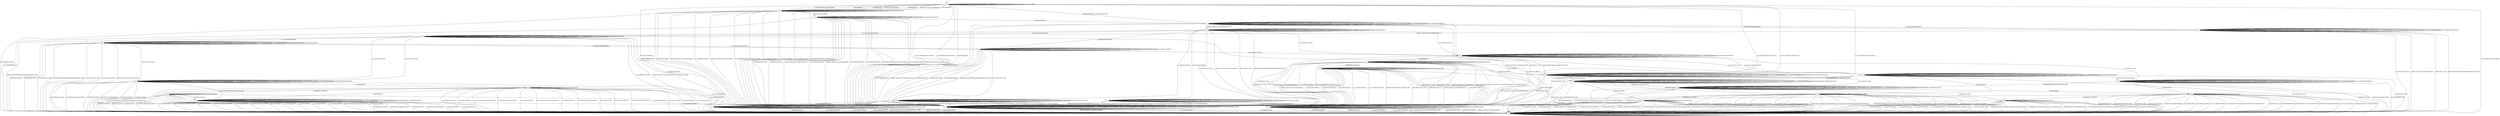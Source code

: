digraph G {
s0 [label="s0"];
s0 -> s2[label="DISCONNECT/KEXINIT"];
s0 -> s3[label="KEXINIT/KEXINIT"];
s0 -> s3[label="SERVICE_REQUEST_AUTH/KEXINIT"];
s0 -> s0[label="CH_WINDOW_ADJUST/CH_NONE"];
s0 -> s3[label="DEBUG/KEXINIT"];
s0 -> s2[label="UA_PK_OK/KEXINIT+DISCONNECT"];
s0 -> s3[label="SERVICE_REQUEST_CONN/KEXINIT"];
s0 -> s2[label="UA_NONE/KEXINIT+DISCONNECT"];
s0 -> s0[label="CH_EXTENDED_DATA/CH_NONE"];
s0 -> s2[label="NEWKEYS/KEXINIT"];
s0 -> s2[label="UA_PK_NOK/KEXINIT+DISCONNECT"];
s0 -> s4[label="CH_OPEN/KEXINIT+DISCONNECT"];
s0 -> s0[label="CH_CLOSE/CH_NONE"];
s0 -> s0[label="CH_REQUEST_PTY/CH_NONE"];
s0 -> s3[label="KEX30/KEXINIT"];
s0 -> s3[label="IGNORE/KEXINIT"];
s0 -> s0[label="CH_EOF/CH_NONE"];
s0 -> s0[label="CH_DATA/CH_NONE"];
s0 -> s3[label="UNIMPLEMENTED/KEXINIT"];
s0 -> s2[label="UA_PW_OK/KEXINIT+DISCONNECT"];
s0 -> s2[label="UA_PW_NOK/KEXINIT+DISCONNECT"];
s0 -> s1[label="REKEY/KEXINIT|KEX31+NEWKEYS|NO_RESP"];
s1 [label="s1"];
s1 -> s2[label="DISCONNECT/NO_CONN"];
s1 -> s1[label="KEXINIT/UNIMPLEMENTED"];
s1 -> s5[label="SERVICE_REQUEST_AUTH/SERVICE_ACCEPT"];
s1 -> s1[label="CH_WINDOW_ADJUST/CH_NONE"];
s1 -> s1[label="DEBUG/NO_RESP"];
s1 -> s1[label="UA_PK_OK/UNIMPLEMENTED"];
s1 -> s2[label="SERVICE_REQUEST_CONN/DISCONNECT"];
s1 -> s1[label="UA_NONE/UNIMPLEMENTED"];
s1 -> s1[label="CH_EXTENDED_DATA/CH_NONE"];
s1 -> s2[label="NEWKEYS/NO_CONN"];
s1 -> s1[label="UA_PK_NOK/UNIMPLEMENTED"];
s1 -> s6[label="CH_OPEN/UNIMPLEMENTED"];
s1 -> s1[label="CH_CLOSE/CH_NONE"];
s1 -> s1[label="CH_REQUEST_PTY/CH_NONE"];
s1 -> s1[label="KEX30/UNIMPLEMENTED"];
s1 -> s1[label="IGNORE/NO_RESP"];
s1 -> s1[label="CH_EOF/CH_NONE"];
s1 -> s1[label="CH_DATA/CH_NONE"];
s1 -> s1[label="UNIMPLEMENTED/NO_RESP"];
s1 -> s1[label="UA_PW_OK/UNIMPLEMENTED"];
s1 -> s1[label="UA_PW_NOK/UNIMPLEMENTED"];
s1 -> s2[label="REKEY/UNIMPLEMENTED|UNIMPLEMENTED|NO_CONN"];
s2 [label="s2"];
s2 -> s2[label="DISCONNECT/NO_CONN"];
s2 -> s2[label="KEXINIT/NO_CONN"];
s2 -> s2[label="SERVICE_REQUEST_AUTH/NO_CONN"];
s2 -> s2[label="CH_WINDOW_ADJUST/CH_NONE"];
s2 -> s2[label="DEBUG/NO_CONN"];
s2 -> s2[label="UA_PK_OK/NO_CONN"];
s2 -> s2[label="SERVICE_REQUEST_CONN/NO_CONN"];
s2 -> s2[label="UA_NONE/NO_CONN"];
s2 -> s2[label="CH_EXTENDED_DATA/CH_NONE"];
s2 -> s2[label="NEWKEYS/NO_CONN"];
s2 -> s2[label="UA_PK_NOK/NO_CONN"];
s2 -> s4[label="CH_OPEN/NO_CONN"];
s2 -> s2[label="CH_CLOSE/CH_NONE"];
s2 -> s2[label="CH_REQUEST_PTY/CH_NONE"];
s2 -> s2[label="KEX30/NO_CONN"];
s2 -> s2[label="IGNORE/NO_CONN"];
s2 -> s2[label="CH_EOF/CH_NONE"];
s2 -> s2[label="CH_DATA/CH_NONE"];
s2 -> s2[label="UNIMPLEMENTED/NO_CONN"];
s2 -> s2[label="UA_PW_OK/NO_CONN"];
s2 -> s2[label="UA_PW_NOK/NO_CONN"];
s2 -> s2[label="REKEY/NO_CONN|NO_CONN|NO_CONN"];
s3 [label="s3"];
s3 -> s2[label="DISCONNECT/NO_CONN"];
s3 -> s2[label="KEXINIT/DISCONNECT"];
s3 -> s2[label="SERVICE_REQUEST_AUTH/DISCONNECT"];
s3 -> s3[label="CH_WINDOW_ADJUST/CH_NONE"];
s3 -> s3[label="DEBUG/NO_RESP"];
s3 -> s2[label="UA_PK_OK/DISCONNECT"];
s3 -> s2[label="SERVICE_REQUEST_CONN/DISCONNECT"];
s3 -> s2[label="UA_NONE/DISCONNECT"];
s3 -> s3[label="CH_EXTENDED_DATA/CH_NONE"];
s3 -> s2[label="NEWKEYS/NO_CONN"];
s3 -> s2[label="UA_PK_NOK/DISCONNECT"];
s3 -> s4[label="CH_OPEN/DISCONNECT"];
s3 -> s3[label="CH_CLOSE/CH_NONE"];
s3 -> s3[label="CH_REQUEST_PTY/CH_NONE"];
s3 -> s7[label="KEX30/KEX31+NEWKEYS"];
s3 -> s3[label="IGNORE/NO_RESP"];
s3 -> s3[label="CH_EOF/CH_NONE"];
s3 -> s3[label="CH_DATA/CH_NONE"];
s3 -> s3[label="UNIMPLEMENTED/NO_RESP"];
s3 -> s2[label="UA_PW_OK/DISCONNECT"];
s3 -> s2[label="UA_PW_NOK/DISCONNECT"];
s3 -> s2[label="REKEY/DISCONNECT|NO_CONN|NO_CONN"];
s4 [label="s4"];
s4 -> s4[label="DISCONNECT/NO_CONN"];
s4 -> s4[label="KEXINIT/NO_CONN"];
s4 -> s4[label="SERVICE_REQUEST_AUTH/NO_CONN"];
s4 -> s4[label="CH_WINDOW_ADJUST/NO_CONN"];
s4 -> s4[label="DEBUG/NO_CONN"];
s4 -> s4[label="UA_PK_OK/NO_CONN"];
s4 -> s4[label="SERVICE_REQUEST_CONN/NO_CONN"];
s4 -> s4[label="UA_NONE/NO_CONN"];
s4 -> s4[label="CH_EXTENDED_DATA/NO_CONN"];
s4 -> s4[label="NEWKEYS/NO_CONN"];
s4 -> s4[label="UA_PK_NOK/NO_CONN"];
s4 -> s4[label="CH_OPEN/CH_MAX"];
s4 -> s2[label="CH_CLOSE/NO_CONN"];
s4 -> s4[label="CH_REQUEST_PTY/NO_CONN"];
s4 -> s4[label="KEX30/NO_CONN"];
s4 -> s4[label="IGNORE/NO_CONN"];
s4 -> s4[label="CH_EOF/NO_CONN"];
s4 -> s4[label="CH_DATA/NO_CONN"];
s4 -> s4[label="UNIMPLEMENTED/NO_CONN"];
s4 -> s4[label="UA_PW_OK/NO_CONN"];
s4 -> s4[label="UA_PW_NOK/NO_CONN"];
s4 -> s4[label="REKEY/NO_CONN|NO_CONN|NO_CONN"];
s5 [label="s5"];
s5 -> s2[label="DISCONNECT/NO_CONN"];
s5 -> s5[label="KEXINIT/UNIMPLEMENTED"];
s5 -> s5[label="SERVICE_REQUEST_AUTH/SERVICE_ACCEPT"];
s5 -> s5[label="CH_WINDOW_ADJUST/CH_NONE"];
s5 -> s5[label="DEBUG/NO_RESP"];
s5 -> s8[label="UA_PK_OK/UA_SUCCESS"];
s5 -> s2[label="SERVICE_REQUEST_CONN/DISCONNECT"];
s5 -> s10[label="UA_NONE/UA_FAILURE"];
s5 -> s5[label="CH_EXTENDED_DATA/CH_NONE"];
s5 -> s2[label="NEWKEYS/NO_CONN"];
s5 -> s11[label="UA_PK_NOK/UA_FAILURE"];
s5 -> s12[label="CH_OPEN/UNIMPLEMENTED"];
s5 -> s5[label="CH_CLOSE/CH_NONE"];
s5 -> s5[label="CH_REQUEST_PTY/CH_NONE"];
s5 -> s5[label="KEX30/UNIMPLEMENTED"];
s5 -> s5[label="IGNORE/NO_RESP"];
s5 -> s5[label="CH_EOF/CH_NONE"];
s5 -> s5[label="CH_DATA/CH_NONE"];
s5 -> s5[label="UNIMPLEMENTED/NO_RESP"];
s5 -> s8[label="UA_PW_OK/UA_SUCCESS"];
s5 -> s9[label="UA_PW_NOK/UA_FAILURE"];
s5 -> s2[label="REKEY/UNIMPLEMENTED|UNIMPLEMENTED|NO_CONN"];
s6 [label="s6"];
s6 -> s4[label="DISCONNECT/NO_CONN"];
s6 -> s6[label="KEXINIT/UNIMPLEMENTED"];
s6 -> s12[label="SERVICE_REQUEST_AUTH/SERVICE_ACCEPT"];
s6 -> s6[label="CH_WINDOW_ADJUST/UNIMPLEMENTED"];
s6 -> s6[label="DEBUG/NO_RESP"];
s6 -> s6[label="UA_PK_OK/UNIMPLEMENTED"];
s6 -> s4[label="SERVICE_REQUEST_CONN/DISCONNECT"];
s6 -> s6[label="UA_NONE/UNIMPLEMENTED"];
s6 -> s6[label="CH_EXTENDED_DATA/UNIMPLEMENTED"];
s6 -> s4[label="NEWKEYS/NO_CONN"];
s6 -> s6[label="UA_PK_NOK/UNIMPLEMENTED"];
s6 -> s6[label="CH_OPEN/CH_MAX"];
s6 -> s1[label="CH_CLOSE/UNIMPLEMENTED"];
s6 -> s6[label="CH_REQUEST_PTY/UNIMPLEMENTED"];
s6 -> s6[label="KEX30/UNIMPLEMENTED"];
s6 -> s6[label="IGNORE/NO_RESP"];
s6 -> s6[label="CH_EOF/UNIMPLEMENTED"];
s6 -> s6[label="CH_DATA/UNIMPLEMENTED"];
s6 -> s6[label="UNIMPLEMENTED/NO_RESP"];
s6 -> s6[label="UA_PW_OK/UNIMPLEMENTED"];
s6 -> s6[label="UA_PW_NOK/UNIMPLEMENTED"];
s6 -> s4[label="REKEY/UNIMPLEMENTED|UNIMPLEMENTED|NO_CONN"];
s7 [label="s7"];
s7 -> s2[label="DISCONNECT/NO_CONN"];
s7 -> s2[label="KEXINIT/DISCONNECT"];
s7 -> s2[label="SERVICE_REQUEST_AUTH/DISCONNECT"];
s7 -> s7[label="CH_WINDOW_ADJUST/CH_NONE"];
s7 -> s7[label="DEBUG/NO_RESP"];
s7 -> s2[label="UA_PK_OK/DISCONNECT"];
s7 -> s2[label="SERVICE_REQUEST_CONN/DISCONNECT"];
s7 -> s2[label="UA_NONE/DISCONNECT"];
s7 -> s7[label="CH_EXTENDED_DATA/CH_NONE"];
s7 -> s1[label="NEWKEYS/NO_RESP"];
s7 -> s2[label="UA_PK_NOK/DISCONNECT"];
s7 -> s4[label="CH_OPEN/DISCONNECT"];
s7 -> s7[label="CH_CLOSE/CH_NONE"];
s7 -> s7[label="CH_REQUEST_PTY/CH_NONE"];
s7 -> s2[label="KEX30/DISCONNECT"];
s7 -> s7[label="IGNORE/NO_RESP"];
s7 -> s7[label="CH_EOF/CH_NONE"];
s7 -> s7[label="CH_DATA/CH_NONE"];
s7 -> s7[label="UNIMPLEMENTED/NO_RESP"];
s7 -> s2[label="UA_PW_OK/DISCONNECT"];
s7 -> s2[label="UA_PW_NOK/DISCONNECT"];
s7 -> s2[label="REKEY/DISCONNECT|NO_CONN|NO_CONN"];
s8 [label="s8"];
s8 -> s2[label="DISCONNECT/NO_CONN"];
s8 -> s13[label="KEXINIT/KEXINIT"];
s8 -> s8[label="SERVICE_REQUEST_AUTH/UNIMPLEMENTED"];
s8 -> s8[label="CH_WINDOW_ADJUST/CH_NONE"];
s8 -> s8[label="DEBUG/NO_RESP"];
s8 -> s8[label="UA_PK_OK/UNIMPLEMENTED"];
s8 -> s8[label="SERVICE_REQUEST_CONN/UNIMPLEMENTED"];
s8 -> s8[label="UA_NONE/UNIMPLEMENTED"];
s8 -> s8[label="CH_EXTENDED_DATA/CH_NONE"];
s8 -> s2[label="NEWKEYS/NO_CONN"];
s8 -> s8[label="UA_PK_NOK/UNIMPLEMENTED"];
s8 -> s15[label="CH_OPEN/CH_OPEN_SUCCESS"];
s8 -> s8[label="CH_CLOSE/CH_NONE"];
s8 -> s8[label="CH_REQUEST_PTY/CH_NONE"];
s8 -> s8[label="KEX30/UNIMPLEMENTED"];
s8 -> s8[label="IGNORE/NO_RESP"];
s8 -> s8[label="CH_EOF/CH_NONE"];
s8 -> s8[label="CH_DATA/CH_NONE"];
s8 -> s8[label="UNIMPLEMENTED/NO_RESP"];
s8 -> s8[label="UA_PW_OK/UNIMPLEMENTED"];
s8 -> s8[label="UA_PW_NOK/UNIMPLEMENTED"];
s8 -> s14[label="REKEY/KEXINIT|KEX31+NEWKEYS|NO_RESP"];
s9 [label="s9"];
s9 -> s2[label="DISCONNECT/NO_CONN"];
s9 -> s9[label="KEXINIT/UNIMPLEMENTED"];
s9 -> s9[label="SERVICE_REQUEST_AUTH/SERVICE_ACCEPT"];
s9 -> s9[label="CH_WINDOW_ADJUST/CH_NONE"];
s9 -> s9[label="DEBUG/NO_RESP"];
s9 -> s2[label="UA_PK_OK/DISCONNECT"];
s9 -> s2[label="SERVICE_REQUEST_CONN/DISCONNECT"];
s9 -> s2[label="UA_NONE/DISCONNECT"];
s9 -> s9[label="CH_EXTENDED_DATA/CH_NONE"];
s9 -> s2[label="NEWKEYS/NO_CONN"];
s9 -> s2[label="UA_PK_NOK/DISCONNECT"];
s9 -> s16[label="CH_OPEN/UNIMPLEMENTED"];
s9 -> s9[label="CH_CLOSE/CH_NONE"];
s9 -> s9[label="CH_REQUEST_PTY/CH_NONE"];
s9 -> s9[label="KEX30/UNIMPLEMENTED"];
s9 -> s9[label="IGNORE/NO_RESP"];
s9 -> s9[label="CH_EOF/CH_NONE"];
s9 -> s9[label="CH_DATA/CH_NONE"];
s9 -> s9[label="UNIMPLEMENTED/NO_RESP"];
s9 -> s8[label="UA_PW_OK/UA_SUCCESS"];
s9 -> s9[label="UA_PW_NOK/UA_FAILURE"];
s9 -> s2[label="REKEY/UNIMPLEMENTED|UNIMPLEMENTED|NO_CONN"];
s10 [label="s10"];
s10 -> s2[label="DISCONNECT/NO_CONN"];
s10 -> s10[label="KEXINIT/UNIMPLEMENTED"];
s10 -> s10[label="SERVICE_REQUEST_AUTH/SERVICE_ACCEPT"];
s10 -> s10[label="CH_WINDOW_ADJUST/CH_NONE"];
s10 -> s10[label="DEBUG/NO_RESP"];
s10 -> s2[label="UA_PK_OK/DISCONNECT"];
s10 -> s2[label="SERVICE_REQUEST_CONN/DISCONNECT"];
s10 -> s10[label="UA_NONE/UA_FAILURE"];
s10 -> s10[label="CH_EXTENDED_DATA/CH_NONE"];
s10 -> s2[label="NEWKEYS/NO_CONN"];
s10 -> s2[label="UA_PK_NOK/DISCONNECT"];
s10 -> s17[label="CH_OPEN/UNIMPLEMENTED"];
s10 -> s10[label="CH_CLOSE/CH_NONE"];
s10 -> s10[label="CH_REQUEST_PTY/CH_NONE"];
s10 -> s10[label="KEX30/UNIMPLEMENTED"];
s10 -> s10[label="IGNORE/NO_RESP"];
s10 -> s10[label="CH_EOF/CH_NONE"];
s10 -> s10[label="CH_DATA/CH_NONE"];
s10 -> s10[label="UNIMPLEMENTED/NO_RESP"];
s10 -> s2[label="UA_PW_OK/DISCONNECT"];
s10 -> s2[label="UA_PW_NOK/DISCONNECT"];
s10 -> s2[label="REKEY/UNIMPLEMENTED|UNIMPLEMENTED|NO_CONN"];
s11 [label="s11"];
s11 -> s2[label="DISCONNECT/NO_CONN"];
s11 -> s11[label="KEXINIT/UNIMPLEMENTED"];
s11 -> s11[label="SERVICE_REQUEST_AUTH/SERVICE_ACCEPT"];
s11 -> s11[label="CH_WINDOW_ADJUST/CH_NONE"];
s11 -> s11[label="DEBUG/NO_RESP"];
s11 -> s2[label="UA_PK_OK/DISCONNECT"];
s11 -> s2[label="SERVICE_REQUEST_CONN/DISCONNECT"];
s11 -> s2[label="UA_NONE/DISCONNECT"];
s11 -> s11[label="CH_EXTENDED_DATA/CH_NONE"];
s11 -> s2[label="NEWKEYS/NO_CONN"];
s11 -> s11[label="UA_PK_NOK/UA_FAILURE"];
s11 -> s18[label="CH_OPEN/UNIMPLEMENTED"];
s11 -> s11[label="CH_CLOSE/CH_NONE"];
s11 -> s11[label="CH_REQUEST_PTY/CH_NONE"];
s11 -> s11[label="KEX30/UNIMPLEMENTED"];
s11 -> s11[label="IGNORE/NO_RESP"];
s11 -> s11[label="CH_EOF/CH_NONE"];
s11 -> s11[label="CH_DATA/CH_NONE"];
s11 -> s11[label="UNIMPLEMENTED/NO_RESP"];
s11 -> s2[label="UA_PW_OK/DISCONNECT"];
s11 -> s2[label="UA_PW_NOK/DISCONNECT"];
s11 -> s2[label="REKEY/UNIMPLEMENTED|UNIMPLEMENTED|NO_CONN"];
s12 [label="s12"];
s12 -> s4[label="DISCONNECT/NO_CONN"];
s12 -> s12[label="KEXINIT/UNIMPLEMENTED"];
s12 -> s12[label="SERVICE_REQUEST_AUTH/SERVICE_ACCEPT"];
s12 -> s12[label="CH_WINDOW_ADJUST/UNIMPLEMENTED"];
s12 -> s12[label="DEBUG/NO_RESP"];
s12 -> s19[label="UA_PK_OK/UA_SUCCESS"];
s12 -> s4[label="SERVICE_REQUEST_CONN/DISCONNECT"];
s12 -> s17[label="UA_NONE/UA_FAILURE"];
s12 -> s12[label="CH_EXTENDED_DATA/UNIMPLEMENTED"];
s12 -> s4[label="NEWKEYS/NO_CONN"];
s12 -> s18[label="UA_PK_NOK/UA_FAILURE"];
s12 -> s12[label="CH_OPEN/CH_MAX"];
s12 -> s5[label="CH_CLOSE/UNIMPLEMENTED"];
s12 -> s12[label="CH_REQUEST_PTY/UNIMPLEMENTED"];
s12 -> s12[label="KEX30/UNIMPLEMENTED"];
s12 -> s12[label="IGNORE/NO_RESP"];
s12 -> s12[label="CH_EOF/UNIMPLEMENTED"];
s12 -> s12[label="CH_DATA/UNIMPLEMENTED"];
s12 -> s12[label="UNIMPLEMENTED/NO_RESP"];
s12 -> s19[label="UA_PW_OK/UA_SUCCESS"];
s12 -> s16[label="UA_PW_NOK/UA_FAILURE"];
s12 -> s4[label="REKEY/UNIMPLEMENTED|UNIMPLEMENTED|NO_CONN"];
s13 [label="s13"];
s13 -> s2[label="DISCONNECT/NO_CONN"];
s13 -> s2[label="KEXINIT/DISCONNECT"];
s13 -> s2[label="SERVICE_REQUEST_AUTH/DISCONNECT"];
s13 -> s13[label="CH_WINDOW_ADJUST/CH_NONE"];
s13 -> s13[label="DEBUG/NO_RESP"];
s13 -> s2[label="UA_PK_OK/DISCONNECT"];
s13 -> s2[label="SERVICE_REQUEST_CONN/DISCONNECT"];
s13 -> s2[label="UA_NONE/DISCONNECT"];
s13 -> s13[label="CH_EXTENDED_DATA/CH_NONE"];
s13 -> s2[label="NEWKEYS/NO_CONN"];
s13 -> s2[label="UA_PK_NOK/DISCONNECT"];
s13 -> s4[label="CH_OPEN/DISCONNECT"];
s13 -> s13[label="CH_CLOSE/CH_NONE"];
s13 -> s13[label="CH_REQUEST_PTY/CH_NONE"];
s13 -> s20[label="KEX30/KEX31+NEWKEYS"];
s13 -> s13[label="IGNORE/NO_RESP"];
s13 -> s13[label="CH_EOF/CH_NONE"];
s13 -> s13[label="CH_DATA/CH_NONE"];
s13 -> s13[label="UNIMPLEMENTED/NO_RESP"];
s13 -> s2[label="UA_PW_OK/DISCONNECT"];
s13 -> s2[label="UA_PW_NOK/DISCONNECT"];
s13 -> s2[label="REKEY/DISCONNECT|NO_CONN|NO_CONN"];
s14 [label="s14"];
s14 -> s2[label="DISCONNECT/NO_CONN"];
s14 -> s13[label="KEXINIT/KEXINIT"];
s14 -> s14[label="SERVICE_REQUEST_AUTH/NO_RESP"];
s14 -> s14[label="CH_WINDOW_ADJUST/CH_NONE"];
s14 -> s14[label="DEBUG/NO_RESP"];
s14 -> s14[label="UA_PK_OK/UNIMPLEMENTED"];
s14 -> s14[label="SERVICE_REQUEST_CONN/NO_RESP"];
s14 -> s14[label="UA_NONE/UNIMPLEMENTED"];
s14 -> s14[label="CH_EXTENDED_DATA/CH_NONE"];
s14 -> s2[label="NEWKEYS/NO_CONN"];
s14 -> s14[label="UA_PK_NOK/UNIMPLEMENTED"];
s14 -> s21[label="CH_OPEN/CH_OPEN_SUCCESS"];
s14 -> s14[label="CH_CLOSE/CH_NONE"];
s14 -> s14[label="CH_REQUEST_PTY/CH_NONE"];
s14 -> s14[label="KEX30/NO_RESP"];
s14 -> s14[label="IGNORE/NO_RESP"];
s14 -> s14[label="CH_EOF/CH_NONE"];
s14 -> s14[label="CH_DATA/CH_NONE"];
s14 -> s14[label="UNIMPLEMENTED/NO_RESP"];
s14 -> s14[label="UA_PW_OK/UNIMPLEMENTED"];
s14 -> s14[label="UA_PW_NOK/UNIMPLEMENTED"];
s14 -> s14[label="REKEY/KEXINIT|KEX31+NEWKEYS|NO_RESP"];
s15 [label="s15"];
s15 -> s4[label="DISCONNECT/NO_CONN"];
s15 -> s22[label="KEXINIT/KEXINIT"];
s15 -> s15[label="SERVICE_REQUEST_AUTH/UNIMPLEMENTED"];
s15 -> s15[label="CH_WINDOW_ADJUST/NO_RESP"];
s15 -> s15[label="DEBUG/NO_RESP"];
s15 -> s15[label="UA_PK_OK/UNIMPLEMENTED"];
s15 -> s15[label="SERVICE_REQUEST_CONN/UNIMPLEMENTED"];
s15 -> s15[label="UA_NONE/UNIMPLEMENTED"];
s15 -> s15[label="CH_EXTENDED_DATA/NO_RESP"];
s15 -> s4[label="NEWKEYS/NO_CONN"];
s15 -> s15[label="UA_PK_NOK/UNIMPLEMENTED"];
s15 -> s15[label="CH_OPEN/CH_MAX"];
s15 -> s8[label="CH_CLOSE/CH_CLOSE";]
s15 -> s23[label="CH_REQUEST_PTY/CH_SUCCESS"];
s15 -> s15[label="KEX30/UNIMPLEMENTED"];
s15 -> s15[label="IGNORE/NO_RESP"];
s15 -> s15[label="CH_EOF/NO_RESP"];
s15 -> s15[label="CH_DATA/NO_RESP"];
s15 -> s15[label="UNIMPLEMENTED/NO_RESP"];
s15 -> s15[label="UA_PW_OK/UNIMPLEMENTED"];
s15 -> s15[label="UA_PW_NOK/UNIMPLEMENTED"];
s15 -> s21[label="REKEY/KEXINIT|KEX31+NEWKEYS|NO_RESP"];
s16 [label="s16"];
s16 -> s4[label="DISCONNECT/NO_CONN"];
s16 -> s16[label="KEXINIT/UNIMPLEMENTED"];
s16 -> s16[label="SERVICE_REQUEST_AUTH/SERVICE_ACCEPT"];
s16 -> s16[label="CH_WINDOW_ADJUST/UNIMPLEMENTED"];
s16 -> s16[label="DEBUG/NO_RESP"];
s16 -> s4[label="UA_PK_OK/DISCONNECT"];
s16 -> s4[label="SERVICE_REQUEST_CONN/DISCONNECT"];
s16 -> s4[label="UA_NONE/DISCONNECT"];
s16 -> s16[label="CH_EXTENDED_DATA/UNIMPLEMENTED"];
s16 -> s4[label="NEWKEYS/NO_CONN"];
s16 -> s4[label="UA_PK_NOK/DISCONNECT"];
s16 -> s16[label="CH_OPEN/CH_MAX"];
s16 -> s9[label="CH_CLOSE/UNIMPLEMENTED"];
s16 -> s16[label="CH_REQUEST_PTY/UNIMPLEMENTED"];
s16 -> s16[label="KEX30/UNIMPLEMENTED"];
s16 -> s16[label="IGNORE/NO_RESP"];
s16 -> s16[label="CH_EOF/UNIMPLEMENTED"];
s16 -> s16[label="CH_DATA/UNIMPLEMENTED"];
s16 -> s16[label="UNIMPLEMENTED/NO_RESP"];
s16 -> s19[label="UA_PW_OK/UA_SUCCESS"];
s16 -> s16[label="UA_PW_NOK/UA_FAILURE"];
s16 -> s4[label="REKEY/UNIMPLEMENTED|UNIMPLEMENTED|NO_CONN"];
s17 [label="s17"];
s17 -> s4[label="DISCONNECT/NO_CONN"];
s17 -> s17[label="KEXINIT/UNIMPLEMENTED"];
s17 -> s17[label="SERVICE_REQUEST_AUTH/SERVICE_ACCEPT"];
s17 -> s17[label="CH_WINDOW_ADJUST/UNIMPLEMENTED"];
s17 -> s17[label="DEBUG/NO_RESP"];
s17 -> s4[label="UA_PK_OK/DISCONNECT"];
s17 -> s4[label="SERVICE_REQUEST_CONN/DISCONNECT"];
s17 -> s17[label="UA_NONE/UA_FAILURE"];
s17 -> s17[label="CH_EXTENDED_DATA/UNIMPLEMENTED"];
s17 -> s4[label="NEWKEYS/NO_CONN"];
s17 -> s4[label="UA_PK_NOK/DISCONNECT"];
s17 -> s17[label="CH_OPEN/CH_MAX"];
s17 -> s10[label="CH_CLOSE/UNIMPLEMENTED"];
s17 -> s17[label="CH_REQUEST_PTY/UNIMPLEMENTED"];
s17 -> s17[label="KEX30/UNIMPLEMENTED"];
s17 -> s17[label="IGNORE/NO_RESP"];
s17 -> s17[label="CH_EOF/UNIMPLEMENTED"];
s17 -> s17[label="CH_DATA/UNIMPLEMENTED"];
s17 -> s17[label="UNIMPLEMENTED/NO_RESP"];
s17 -> s4[label="UA_PW_OK/DISCONNECT"];
s17 -> s4[label="UA_PW_NOK/DISCONNECT"];
s17 -> s4[label="REKEY/UNIMPLEMENTED|UNIMPLEMENTED|NO_CONN"];
s18 [label="s18"];
s18 -> s4[label="DISCONNECT/NO_CONN"];
s18 -> s18[label="KEXINIT/UNIMPLEMENTED"];
s18 -> s18[label="SERVICE_REQUEST_AUTH/SERVICE_ACCEPT"];
s18 -> s18[label="CH_WINDOW_ADJUST/UNIMPLEMENTED"];
s18 -> s18[label="DEBUG/NO_RESP"];
s18 -> s4[label="UA_PK_OK/DISCONNECT"];
s18 -> s4[label="SERVICE_REQUEST_CONN/DISCONNECT"];
s18 -> s4[label="UA_NONE/DISCONNECT"];
s18 -> s18[label="CH_EXTENDED_DATA/UNIMPLEMENTED"];
s18 -> s4[label="NEWKEYS/NO_CONN"];
s18 -> s18[label="UA_PK_NOK/UA_FAILURE"];
s18 -> s18[label="CH_OPEN/CH_MAX"];
s18 -> s11[label="CH_CLOSE/UNIMPLEMENTED"];
s18 -> s18[label="CH_REQUEST_PTY/UNIMPLEMENTED"];
s18 -> s18[label="KEX30/UNIMPLEMENTED"];
s18 -> s18[label="IGNORE/NO_RESP"];
s18 -> s18[label="CH_EOF/UNIMPLEMENTED"];
s18 -> s18[label="CH_DATA/UNIMPLEMENTED"];
s18 -> s18[label="UNIMPLEMENTED/NO_RESP"];
s18 -> s4[label="UA_PW_OK/DISCONNECT"];
s18 -> s4[label="UA_PW_NOK/DISCONNECT"];
s18 -> s4[label="REKEY/UNIMPLEMENTED|UNIMPLEMENTED|NO_CONN"];
s19 [label="s19"];
s19 -> s4[label="DISCONNECT/NO_CONN"];
s19 -> s24[label="KEXINIT/KEXINIT"];
s19 -> s19[label="SERVICE_REQUEST_AUTH/UNIMPLEMENTED"];
s19 -> s19[label="CH_WINDOW_ADJUST/NO_RESP"];
s19 -> s19[label="DEBUG/NO_RESP"];
s19 -> s19[label="UA_PK_OK/UNIMPLEMENTED"];
s19 -> s19[label="SERVICE_REQUEST_CONN/UNIMPLEMENTED"];
s19 -> s19[label="UA_NONE/UNIMPLEMENTED"];
s19 -> s4[label="CH_EXTENDED_DATA/DISCONNECT"];
s19 -> s4[label="NEWKEYS/NO_CONN"];
s19 -> s19[label="UA_PK_NOK/UNIMPLEMENTED"];
s19 -> s19[label="CH_OPEN/CH_MAX"];
s19 -> s2[label="CH_CLOSE/DISCONNECT"];
s19 -> s4[label="CH_REQUEST_PTY/DISCONNECT"];
s19 -> s19[label="KEX30/UNIMPLEMENTED"];
s19 -> s19[label="IGNORE/NO_RESP"];
s19 -> s4[label="CH_EOF/DISCONNECT"];
s19 -> s4[label="CH_DATA/DISCONNECT"];
s19 -> s19[label="UNIMPLEMENTED/NO_RESP"];
s19 -> s19[label="UA_PW_OK/UNIMPLEMENTED"];
s19 -> s19[label="UA_PW_NOK/UNIMPLEMENTED"];
s19 -> s25[label="REKEY/KEXINIT|KEX31+NEWKEYS|NO_RESP"];
s20 [label="s20"];
s20 -> s2[label="DISCONNECT/NO_CONN"];
s20 -> s2[label="KEXINIT/DISCONNECT"];
s20 -> s2[label="SERVICE_REQUEST_AUTH/DISCONNECT"];
s20 -> s20[label="CH_WINDOW_ADJUST/CH_NONE"];
s20 -> s20[label="DEBUG/NO_RESP"];
s20 -> s2[label="UA_PK_OK/DISCONNECT"];
s20 -> s2[label="SERVICE_REQUEST_CONN/DISCONNECT"];
s20 -> s2[label="UA_NONE/DISCONNECT"];
s20 -> s20[label="CH_EXTENDED_DATA/CH_NONE"];
s20 -> s14[label="NEWKEYS/NO_RESP"];
s20 -> s2[label="UA_PK_NOK/DISCONNECT"];
s20 -> s4[label="CH_OPEN/DISCONNECT"];
s20 -> s20[label="CH_CLOSE/CH_NONE"];
s20 -> s20[label="CH_REQUEST_PTY/CH_NONE"];
s20 -> s2[label="KEX30/DISCONNECT"];
s20 -> s20[label="IGNORE/NO_RESP"];
s20 -> s20[label="CH_EOF/CH_NONE"];
s20 -> s20[label="CH_DATA/CH_NONE"];
s20 -> s20[label="UNIMPLEMENTED/NO_RESP"];
s20 -> s2[label="UA_PW_OK/DISCONNECT"];
s20 -> s2[label="UA_PW_NOK/DISCONNECT"];
s20 -> s2[label="REKEY/DISCONNECT|NO_CONN|NO_CONN"];
s21 [label="s21"];
s21 -> s4[label="DISCONNECT/NO_CONN"];
s21 -> s22[label="KEXINIT/KEXINIT"];
s21 -> s21[label="SERVICE_REQUEST_AUTH/NO_RESP"];
s21 -> s21[label="CH_WINDOW_ADJUST/NO_RESP"];
s21 -> s21[label="DEBUG/NO_RESP"];
s21 -> s21[label="UA_PK_OK/UNIMPLEMENTED"];
s21 -> s21[label="SERVICE_REQUEST_CONN/NO_RESP"];
s21 -> s21[label="UA_NONE/UNIMPLEMENTED"];
s21 -> s21[label="CH_EXTENDED_DATA/NO_RESP"];
s21 -> s4[label="NEWKEYS/NO_CONN"];
s21 -> s21[label="UA_PK_NOK/UNIMPLEMENTED"];
s21 -> s21[label="CH_OPEN/CH_MAX"];
s21 -> s14[label="CH_CLOSE/CH_CLOSE"];
s21 -> s26[label="CH_REQUEST_PTY/CH_SUCCESS"];
s21 -> s21[label="KEX30/NO_RESP"];
s21 -> s21[label="IGNORE/NO_RESP"];
s21 -> s21[label="CH_EOF/NO_RESP"];
s21 -> s21[label="CH_DATA/NO_RESP"];
s21 -> s21[label="UNIMPLEMENTED/NO_RESP"];
s21 -> s21[label="UA_PW_OK/UNIMPLEMENTED"];
s21 -> s21[label="UA_PW_NOK/UNIMPLEMENTED"];
s21 -> s21[label="REKEY/KEXINIT|KEX31+NEWKEYS|NO_RESP"];
s22 [label="s22"];
s22 -> s4[label="DISCONNECT/NO_CONN"];
s22 -> s4[label="KEXINIT/DISCONNECT"];
s22 -> s4[label="SERVICE_REQUEST_AUTH/DISCONNECT"];
s22 -> s4[label="CH_WINDOW_ADJUST/DISCONNECT"];
s22 -> s22[label="DEBUG/NO_RESP"];
s22 -> s4[label="UA_PK_OK/DISCONNECT"];
s22 -> s4[label="SERVICE_REQUEST_CONN/DISCONNECT"];
s22 -> s4[label="UA_NONE/DISCONNECT"];
s22 -> s4[label="CH_EXTENDED_DATA/DISCONNECT"];
s22 -> s4[label="NEWKEYS/NO_CONN"];
s22 -> s4[label="UA_PK_NOK/DISCONNECT"];
s22 -> s22[label="CH_OPEN/CH_MAX"];
s22 -> s2[label="CH_CLOSE/DISCONNECT"];
s22 -> s4[label="CH_REQUEST_PTY/DISCONNECT"];
s22 -> s27[label="KEX30/KEX31+NEWKEYS"];
s22 -> s22[label="IGNORE/NO_RESP"];
s22 -> s4[label="CH_EOF/DISCONNECT"];
s22 -> s4[label="CH_DATA/DISCONNECT"];
s22 -> s22[label="UNIMPLEMENTED/NO_RESP"];
s22 -> s4[label="UA_PW_OK/DISCONNECT"];
s22 -> s4[label="UA_PW_NOK/DISCONNECT"];
s22 -> s4[label="REKEY/DISCONNECT|NO_CONN|NO_CONN"];
s23 [label="s23"];
s23 -> s4[label="DISCONNECT/NO_CONN"];
s23 -> s28[label="KEXINIT/KEXINIT"];
s23 -> s23[label="SERVICE_REQUEST_AUTH/UNIMPLEMENTED"];
s23 -> s23[label="CH_WINDOW_ADJUST/NO_RESP"];
s23 -> s23[label="DEBUG/NO_RESP"];
s23 -> s23[label="UA_PK_OK/UNIMPLEMENTED"];
s23 -> s23[label="SERVICE_REQUEST_CONN/UNIMPLEMENTED"];
s23 -> s23[label="UA_NONE/UNIMPLEMENTED"];
s23 -> s23[label="CH_EXTENDED_DATA/NO_RESP"];
s23 -> s4[label="NEWKEYS/NO_CONN"];
s23 -> s23[label="UA_PK_NOK/UNIMPLEMENTED"];
s23 -> s23[label="CH_OPEN/CH_MAX"];
s23 -> s8[label="CH_CLOSE/CH_CLOSE"];
s23 -> s4[label="CH_REQUEST_PTY/DISCONNECT"];
s23 -> s23[label="KEX30/UNIMPLEMENTED"];
s23 -> s23[label="IGNORE/NO_RESP"];
s23 -> s23[label="CH_EOF/NO_RESP"];
s23 -> s23[label="CH_DATA/NO_RESP"];
s23 -> s23[label="UNIMPLEMENTED/NO_RESP"];
s23 -> s23[label="UA_PW_OK/UNIMPLEMENTED"];
s23 -> s23[label="UA_PW_NOK/UNIMPLEMENTED"];
s23 -> s26[label="REKEY/KEXINIT|KEX31+NEWKEYS|NO_RESP"];
s24 [label="s24"];
s24 -> s4[label="DISCONNECT/NO_CONN"];
s24 -> s4[label="KEXINIT/DISCONNECT"];
s24 -> s4[label="SERVICE_REQUEST_AUTH/DISCONNECT"];
s24 -> s4[label="CH_WINDOW_ADJUST/DISCONNECT"];
s24 -> s24[label="DEBUG/NO_RESP"];
s24 -> s4[label="UA_PK_OK/DISCONNECT"];
s24 -> s4[label="SERVICE_REQUEST_CONN/DISCONNECT"];
s24 -> s4[label="UA_NONE/DISCONNECT"];
s24 -> s4[label="CH_EXTENDED_DATA/DISCONNECT"];
s24 -> s4[label="NEWKEYS/NO_CONN"];
s24 -> s4[label="UA_PK_NOK/DISCONNECT"];
s24 -> s24[label="CH_OPEN/CH_MAX"];
s24 -> s2[label="CH_CLOSE/DISCONNECT"];
s24 -> s4[label="CH_REQUEST_PTY/DISCONNECT"];
s24 -> s29[label="KEX30/KEX31+NEWKEYS"];
s24 -> s24[label="IGNORE/NO_RESP"];
s24 -> s4[label="CH_EOF/DISCONNECT"];
s24 -> s4[label="CH_DATA/DISCONNECT"];
s24 -> s24[label="UNIMPLEMENTED/NO_RESP"];
s24 -> s4[label="UA_PW_OK/DISCONNECT"];
s24 -> s4[label="UA_PW_NOK/DISCONNECT"];
s24 -> s4[label="REKEY/DISCONNECT|NO_CONN|NO_CONN"];
s25 [label="s25"];
s25 -> s4[label="DISCONNECT/NO_CONN"];
s25 -> s24[label="KEXINIT/KEXINIT"];
s25 -> s25[label="SERVICE_REQUEST_AUTH/NO_RESP"];
s25 -> s25[label="CH_WINDOW_ADJUST/NO_RESP"];
s25 -> s25[label="DEBUG/NO_RESP"];
s25 -> s25[label="UA_PK_OK/UNIMPLEMENTED"];
s25 -> s25[label="SERVICE_REQUEST_CONN/NO_RESP"];
s25 -> s25[label="UA_NONE/UNIMPLEMENTED"];
s25 -> s4[label="CH_EXTENDED_DATA/DISCONNECT"];
s25 -> s4[label="NEWKEYS/NO_CONN"];
s25 -> s25[label="UA_PK_NOK/UNIMPLEMENTED"];
s25 -> s25[label="CH_OPEN/CH_MAX"];
s25 -> s2[label="CH_CLOSE/DISCONNECT"];
s25 -> s4[label="CH_REQUEST_PTY/DISCONNECT"];
s25 -> s25[label="KEX30/NO_RESP"];
s25 -> s25[label="IGNORE/NO_RESP"];
s25 -> s4[label="CH_EOF/DISCONNECT"];
s25 -> s4[label="CH_DATA/DISCONNECT"];
s25 -> s25[label="UNIMPLEMENTED/NO_RESP"];
s25 -> s25[label="UA_PW_OK/UNIMPLEMENTED"];
s25 -> s25[label="UA_PW_NOK/UNIMPLEMENTED"];
s25 -> s25[label="REKEY/KEXINIT|KEX31+NEWKEYS|NO_RESP"];
s26 [label="s26"];
s26 -> s4[label="DISCONNECT/NO_CONN"];
s26 -> s28[label="KEXINIT/KEXINIT"];
s26 -> s26[label="SERVICE_REQUEST_AUTH/NO_RESP"];
s26 -> s26[label="CH_WINDOW_ADJUST/NO_RESP"];
s26 -> s26[label="DEBUG/NO_RESP"];
s26 -> s26[label="UA_PK_OK/UNIMPLEMENTED"];
s26 -> s26[label="SERVICE_REQUEST_CONN/NO_RESP"];
s26 -> s26[label="UA_NONE/UNIMPLEMENTED"];
s26 -> s26[label="CH_EXTENDED_DATA/NO_RESP"];
s26 -> s4[label="NEWKEYS/NO_CONN"];
s26 -> s26[label="UA_PK_NOK/UNIMPLEMENTED"];
s26 -> s26[label="CH_OPEN/CH_MAX"];
s26 -> s14[label="CH_CLOSE/CH_CLOSE"];
s26 -> s4[label="CH_REQUEST_PTY/DISCONNECT"];
s26 -> s26[label="KEX30/NO_RESP"];
s26 -> s26[label="IGNORE/NO_RESP"];
s26 -> s26[label="CH_EOF/NO_RESP"];
s26 -> s26[label="CH_DATA/NO_RESP"];
s26 -> s26[label="UNIMPLEMENTED/NO_RESP"];
s26 -> s26[label="UA_PW_OK/UNIMPLEMENTED"];
s26 -> s26[label="UA_PW_NOK/UNIMPLEMENTED"];
s26 -> s26[label="REKEY/KEXINIT|KEX31+NEWKEYS|NO_RESP"];
s27 [label="s27"];
s27 -> s4[label="DISCONNECT/NO_CONN"];
s27 -> s4[label="KEXINIT/DISCONNECT"];
s27 -> s4[label="SERVICE_REQUEST_AUTH/DISCONNECT"];
s27 -> s4[label="CH_WINDOW_ADJUST/DISCONNECT"];
s27 -> s27[label="DEBUG/NO_RESP"];
s27 -> s4[label="UA_PK_OK/DISCONNECT"];
s27 -> s4[label="SERVICE_REQUEST_CONN/DISCONNECT"];
s27 -> s4[label="UA_NONE/DISCONNECT"];
s27 -> s4[label="CH_EXTENDED_DATA/DISCONNECT"];
s27 -> s21[label="NEWKEYS/NO_RESP"];
s27 -> s4[label="UA_PK_NOK/DISCONNECT"];
s27 -> s27[label="CH_OPEN/CH_MAX"];
s27 -> s2[label="CH_CLOSE/DISCONNECT"];
s27 -> s4[label="CH_REQUEST_PTY/DISCONNECT"];
s27 -> s4[label="KEX30/DISCONNECT"];
s27 -> s27[label="IGNORE/NO_RESP"];
s27 -> s4[label="CH_EOF/DISCONNECT"];
s27 -> s4[label="CH_DATA/DISCONNECT"];
s27 -> s27[label="UNIMPLEMENTED/NO_RESP"];
s27 -> s4[label="UA_PW_OK/DISCONNECT"];
s27 -> s4[label="UA_PW_NOK/DISCONNECT"];
s27 -> s4[label="REKEY/DISCONNECT|NO_CONN|NO_CONN"];
s28 [label="s28"];
s28 -> s4[label="DISCONNECT/NO_CONN"];
s28 -> s4[label="KEXINIT/DISCONNECT"];
s28 -> s4[label="SERVICE_REQUEST_AUTH/DISCONNECT"];
s28 -> s4[label="CH_WINDOW_ADJUST/DISCONNECT"];
s28 -> s28[label="DEBUG/NO_RESP"];
s28 -> s4[label="UA_PK_OK/DISCONNECT"];
s28 -> s4[label="SERVICE_REQUEST_CONN/DISCONNECT"];
s28 -> s4[label="UA_NONE/DISCONNECT"];
s28 -> s4[label="CH_EXTENDED_DATA/DISCONNECT"];
s28 -> s4[label="NEWKEYS/NO_CONN"];
s28 -> s4[label="UA_PK_NOK/DISCONNECT"];
s28 -> s28[label="CH_OPEN/CH_MAX"];
s28 -> s2[label="CH_CLOSE/DISCONNECT"];
s28 -> s4[label="CH_REQUEST_PTY/DISCONNECT"];
s28 -> s30[label="KEX30/KEX31+NEWKEYS"];
s28 -> s28[label="IGNORE/NO_RESP"];
s28 -> s4[label="CH_EOF/DISCONNECT"];
s28 -> s4[label="CH_DATA/DISCONNECT"];
s28 -> s28[label="UNIMPLEMENTED/NO_RESP"];
s28 -> s4[label="UA_PW_OK/DISCONNECT"];
s28 -> s4[label="UA_PW_NOK/DISCONNECT"];
s28 -> s4[label="REKEY/DISCONNECT|NO_CONN|NO_CONN"];
s29 [label="s29"];
s29 -> s4[label="DISCONNECT/NO_CONN"];
s29 -> s4[label="KEXINIT/DISCONNECT"];
s29 -> s4[label="SERVICE_REQUEST_AUTH/DISCONNECT"];
s29 -> s4[label="CH_WINDOW_ADJUST/DISCONNECT"];
s29 -> s29[label="DEBUG/NO_RESP"];
s29 -> s4[label="UA_PK_OK/DISCONNECT"];
s29 -> s4[label="SERVICE_REQUEST_CONN/DISCONNECT"];
s29 -> s4[label="UA_NONE/DISCONNECT"];
s29 -> s4[label="CH_EXTENDED_DATA/DISCONNECT"];
s29 -> s25[label="NEWKEYS/NO_RESP"];
s29 -> s4[label="UA_PK_NOK/DISCONNECT"];
s29 -> s29[label="CH_OPEN/CH_MAX"];
s29 -> s2[label="CH_CLOSE/DISCONNECT"];
s29 -> s4[label="CH_REQUEST_PTY/DISCONNECT"];
s29 -> s4[label="KEX30/DISCONNECT"];
s29 -> s29[label="IGNORE/NO_RESP"];
s29 -> s4[label="CH_EOF/DISCONNECT"];
s29 -> s4[label="CH_DATA/DISCONNECT"];
s29 -> s29[label="UNIMPLEMENTED/NO_RESP"];
s29 -> s4[label="UA_PW_OK/DISCONNECT"];
s29 -> s4[label="UA_PW_NOK/DISCONNECT"];
s29 -> s4[label="REKEY/DISCONNECT|NO_CONN|NO_CONN"];
s30 [label="s30"];
s30 -> s4[label="DISCONNECT/NO_CONN"];
s30 -> s4[label="KEXINIT/DISCONNECT"];
s30 -> s4[label="SERVICE_REQUEST_AUTH/DISCONNECT"];
s30 -> s4[label="CH_WINDOW_ADJUST/DISCONNECT"];
s30 -> s30[label="DEBUG/NO_RESP"];
s30 -> s4[label="UA_PK_OK/DISCONNECT"];
s30 -> s4[label="SERVICE_REQUEST_CONN/DISCONNECT"];
s30 -> s4[label="UA_NONE/DISCONNECT"];
s30 -> s4[label="CH_EXTENDED_DATA/DISCONNECT"];
s30 -> s26[label="NEWKEYS/NO_RESP"];
s30 -> s4[label="UA_PK_NOK/DISCONNECT"];
s30 -> s30[label="CH_OPEN/CH_MAX"];
s30 -> s2[label="CH_CLOSE/DISCONNECT"];
s30 -> s4[label="CH_REQUEST_PTY/DISCONNECT"];
s30 -> s4[label="KEX30/DISCONNECT"];
s30 -> s30[label="IGNORE/NO_RESP"];
s30 -> s4[label="CH_EOF/DISCONNECT"];
s30 -> s4[label="CH_DATA/DISCONNECT"];
s30 -> s30[label="UNIMPLEMENTED/NO_RESP"];
s30 -> s4[label="UA_PW_OK/DISCONNECT"];
s30 -> s4[label="UA_PW_NOK/DISCONNECT"];
s30 -> s4[label="REKEY/DISCONNECT|NO_CONN|NO_CONN"];

__start0 [label="" shape="none" width="0" height="0"];
__start0 -> s0;
}
